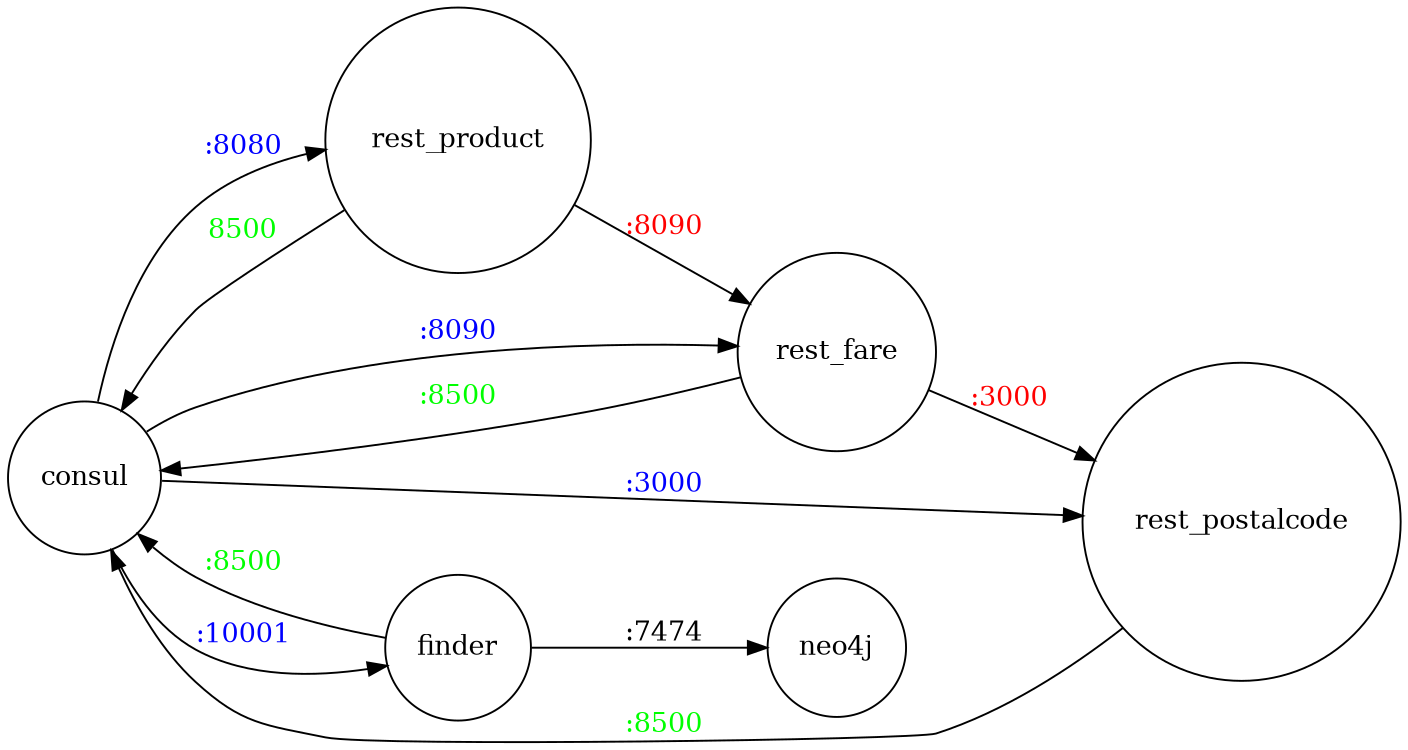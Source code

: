 digraph finite_state_machine {
        rankdir=LR;
        size="10,5"
        node [shape = circle];

        consul -> rest_product [ label = ":8080", fontcolor=blue ]
        consul -> rest_fare [ label = ":8090", fontcolor=blue ]
        consul -> rest_postalcode [ label = ":3000", fontcolor=blue ]
        consul -> finder [ label = ":10001", fontcolor=blue ]

        rest_product -> consul [ label = "8500", fontcolor=green ]
        rest_product -> rest_fare [ label = ":8090", fontcolor=red ]

        rest_fare -> consul [ label = ":8500", fontcolor=green ]
        rest_fare -> rest_postalcode [ label = ":3000", fontcolor=red ]

        rest_postalcode -> consul [ label = ":8500", fontcolor=green ]

        finder -> consul [ label = ":8500", fontcolor=green ]
        finder -> neo4j [ label = ":7474"  ]
}